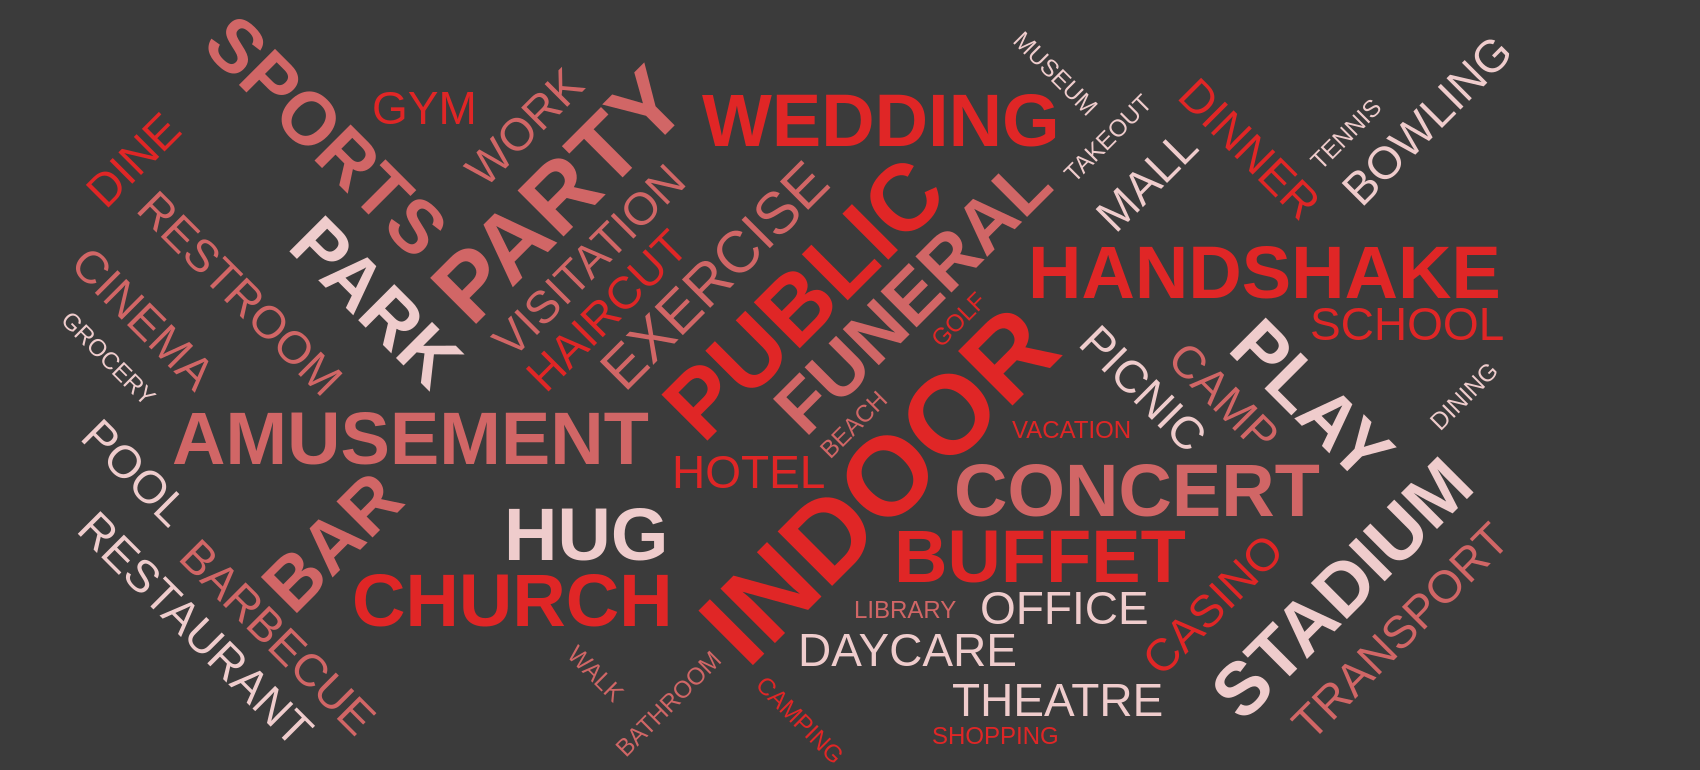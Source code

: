 {
    "$schema": "https://vega.github.io/schema/vega/v5.json",
    "description": "A word cloud visualization depicting Vega research paper abstracts.",
    "width": 850,
    "height": 350,
    "padding": 0,
  
    "data": [
      {
        "name": "table",
        "values": ["takeout", "outdoor exercise", "tennis", "golf", "bathroom", "playdates", "camping", "beach", "outdoor dining", "vacation", "walk", "grocery shopping", "library museum", "takeout", "outdoor exercise", "tennis", "golf", "bathroom", "playdates", "camping", "beach", "outdoor dining", "vacation", "walk", "grocery shopping", "library museum", 
  
  "hotel", "barbecue", "picnic", "public restroom", "mall", "dinner party", "public pool", "haircut", "work office", "playdates", "school camp daycare", "casino", "cinema theatre", "playground", "visitation", "bowling", "exercise gym", "public transport", " restaurant dine-in", "airplane", "basketball", "hotel", "barbecue", "picnic", "public restroom", "mall", "dinner party", "public pool", "haircut", "work office", "playdates", "school camp daycare", "casino", "cinema theatre", "playground", "visitation", "bowling", "exercise gym", "public transport", " restaurant dine-in", "airplane", "basketball", "hotel", "barbecue", "picnic", "public restroom", "mall", "dinner party", "public pool", "haircut", "work office", "playdates", "school camp daycare", "casino", "cinema theatre", "playground", "visitation", "bowling", "exercise gym", "public transport", " restaurant dine-in", "airplane", "basketball", "hotel", "barbecue", "picnic", "public restroom", "mall", "dinner party", "public pool", "haircut", "work office", "playdates", "school camp daycare", "casino", "cinema theatre", "playground", "visitation", "bowling", "exercise gym", "public transport", " restaurant dine-in", "airplane", "basketball", "hotel", "barbecue", "picnic", "public restroom", "mall", "dinner party", "public pool", "haircut", "work office", "playdates", "school camp daycare", "casino", "cinema theatre", "playground", "visitation", "bowling", "exercise gym", "public transport", " restaurant dine-in", "airplane", "basketball", 
  
  "wedding funeral", "hug handshake", "amusement park", "buffet", "concert play", "indoor party", "sports stadium", "church", "indoor bar", "nightclub", "wedding funeral", "hug handshake", "amusement park", "buffet", "concert play", "indoor party", "sports stadium", "church", "indoor bar", "nightclub", "wedding funeral", "hug handshake", "amusement park", "buffet", "concert play", "indoor party", "sports stadium", "church", "indoor bar", "nightclub", "wedding funeral", "hug handshake", "amusement park", "buffet", "concert play", "indoor party", "sports stadium", "church", "indoor bar", "nightclub", "wedding funeral", "hug handshake", "amusement park", "buffet", "concert play", "indoor party", "sports stadium", "church", "indoor bar", "nightclub", "wedding funeral", "hug handshake", "amusement park", "buffet", "concert play", "indoor party", "sports stadium", "church", "indoor bar", "nightclub", "wedding funeral", "hug handshake", "amusement park", "buffet", "concert play", "indoor party", "sports stadium", "church", "indoor bar", "nightclub", "wedding funeral", "hug handshake", "amusement park", "buffet", "concert play", "indoor party", "sports stadium", "church", "indoor bar", "nightclub", "wedding funeral", "hug handshake", "amusement park", "buffet", "concert play", "indoor party", "sports stadium", "church", "indoor bar", "nightclub", "wedding funeral", "hug handshake", "amusement park", "buffet", "concert play", "indoor party", "sports stadium", "church", "indoor bar", "nightclub"],
        "transform": [
          {
            "type": "countpattern",
            "field": "data",
            "case": "upper",
            "pattern": "[\\w']{3,}"
          },
          {
            "type": "formula", "as": "angle",
            "expr": "[-45, 0, 45][~~(random() * 3)]"
          },
          {
            "type": "formula", "as": "weight",
            "expr": "if(datum.count>=10, 600, 300)"
          }
        ]
      }
    ],
  
    "scales": [
      {
        "name": "color",
        "type": "ordinal",
        "domain": {"data": "table", "field": "text"},
        "range": ["#efcccc", "#e02626", "#d16666"]
      }
    ],
  
    "marks": [
      {
        "type": "text",
        "from": {"data": "table"},
        "encode": {
          "enter": {
            "text": {"field": "text"},
            "align": {"value": "center"},
            "baseline": {"value": "alphabetic"},
            "fill": {"scale": "color", "field": "text"}
          },
          "update": {
            "fillOpacity": {"value": 1}
          },
          "hover": {
            "fillOpacity": {"value": 0.5}
          }
        },
        "transform": [
          {
            "type": "wordcloud",
            "size": [800, 400],
            "text": {"field": "text"},
            "rotate": {"field": "datum.angle"},
            "font": "Helvetica Neue, Arial",
            "fontSize": {"field": "datum.count"},
            "fontWeight": {"field": "datum.weight"},
            "fontSizeRange": [12, 56],
            "padding": 2
          }
        ]
      }
    ],
  
    "config": {
      "background":"rgb(59, 59, 59)",
      "axis": {"labelColor": "white", "titleColor": "white", "gridColor":"dimgrey"},
      "legend": {"labelColor": "white", "titleColor": "white"},
      "title": {"color": "white"}
  
    }
  }
  